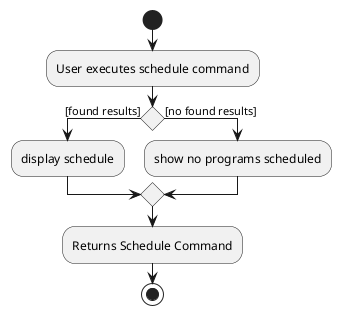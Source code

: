 @startuml
start
:User executes schedule command;
if () then ([found results])
:display schedule;
else ([no found results])
:show no programs scheduled;
endif
:Returns Schedule Command;
stop
@enduml

